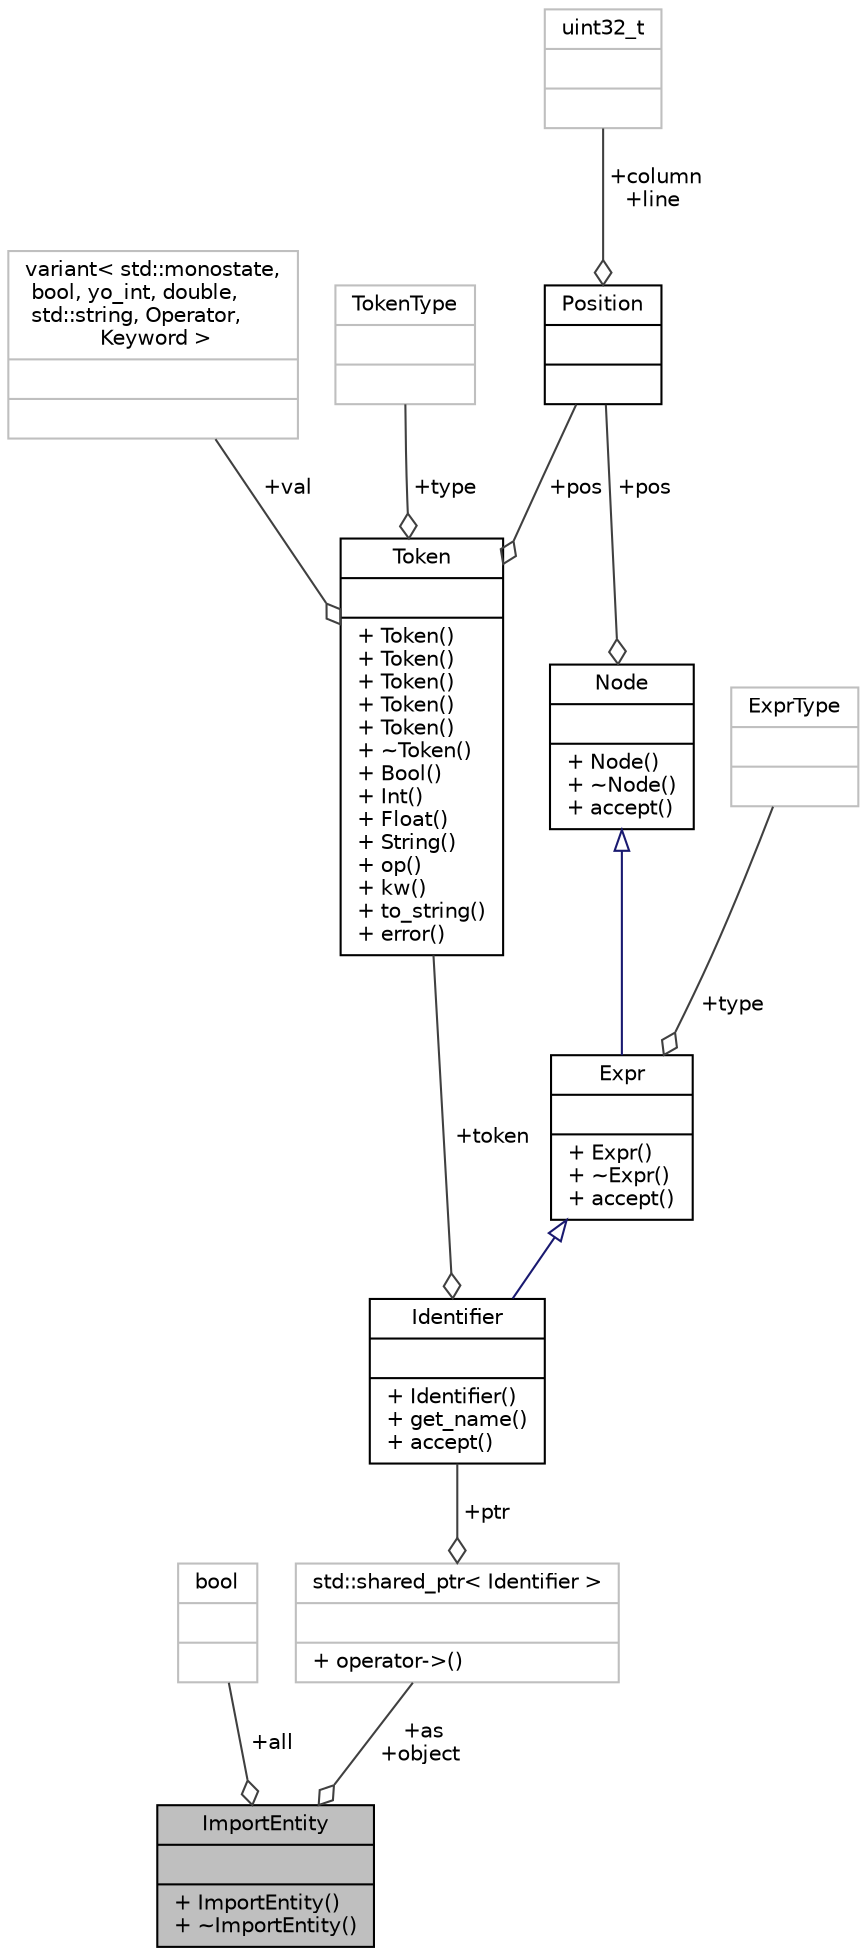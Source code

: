digraph "ImportEntity"
{
 // LATEX_PDF_SIZE
  edge [fontname="Helvetica",fontsize="10",labelfontname="Helvetica",labelfontsize="10"];
  node [fontname="Helvetica",fontsize="10",shape=record];
  Node1 [label="{ImportEntity\n||+ ImportEntity()\l+ ~ImportEntity()\l}",height=0.2,width=0.4,color="black", fillcolor="grey75", style="filled", fontcolor="black",tooltip=" "];
  Node2 -> Node1 [color="grey25",fontsize="10",style="solid",label=" +all" ,arrowhead="odiamond"];
  Node2 [label="{bool\n||}",height=0.2,width=0.4,color="grey75", fillcolor="white", style="filled",tooltip=" "];
  Node3 -> Node1 [color="grey25",fontsize="10",style="solid",label=" +as\n+object" ,arrowhead="odiamond"];
  Node3 [label="{std::shared_ptr\< Identifier \>\n||+ operator-\>()\l}",height=0.2,width=0.4,color="grey75", fillcolor="white", style="filled",tooltip=" "];
  Node4 -> Node3 [color="grey25",fontsize="10",style="solid",label=" +ptr" ,arrowhead="odiamond"];
  Node4 [label="{Identifier\n||+ Identifier()\l+ get_name()\l+ accept()\l}",height=0.2,width=0.4,color="black", fillcolor="white", style="filled",URL="$struct_identifier.html",tooltip=" "];
  Node5 -> Node4 [dir="back",color="midnightblue",fontsize="10",style="solid",arrowtail="onormal"];
  Node5 [label="{Expr\n||+ Expr()\l+ ~Expr()\l+ accept()\l}",height=0.2,width=0.4,color="black", fillcolor="white", style="filled",URL="$struct_expr.html",tooltip=" "];
  Node6 -> Node5 [dir="back",color="midnightblue",fontsize="10",style="solid",arrowtail="onormal"];
  Node6 [label="{Node\n||+ Node()\l+ ~Node()\l+ accept()\l}",height=0.2,width=0.4,color="black", fillcolor="white", style="filled",URL="$struct_node.html",tooltip=" "];
  Node7 -> Node6 [color="grey25",fontsize="10",style="solid",label=" +pos" ,arrowhead="odiamond"];
  Node7 [label="{Position\n||}",height=0.2,width=0.4,color="black", fillcolor="white", style="filled",URL="$struct_position.html",tooltip=" "];
  Node8 -> Node7 [color="grey25",fontsize="10",style="solid",label=" +column\n+line" ,arrowhead="odiamond"];
  Node8 [label="{uint32_t\n||}",height=0.2,width=0.4,color="grey75", fillcolor="white", style="filled",tooltip=" "];
  Node9 -> Node5 [color="grey25",fontsize="10",style="solid",label=" +type" ,arrowhead="odiamond"];
  Node9 [label="{ExprType\n||}",height=0.2,width=0.4,color="grey75", fillcolor="white", style="filled",tooltip=" "];
  Node10 -> Node4 [color="grey25",fontsize="10",style="solid",label=" +token" ,arrowhead="odiamond"];
  Node10 [label="{Token\n||+ Token()\l+ Token()\l+ Token()\l+ Token()\l+ Token()\l+ ~Token()\l+ Bool()\l+ Int()\l+ Float()\l+ String()\l+ op()\l+ kw()\l+ to_string()\l+ error()\l}",height=0.2,width=0.4,color="black", fillcolor="white", style="filled",URL="$struct_token.html",tooltip=" "];
  Node11 -> Node10 [color="grey25",fontsize="10",style="solid",label=" +val" ,arrowhead="odiamond"];
  Node11 [label="{variant\< std::monostate,\l bool, yo_int, double,\l std::string, Operator,\l Keyword \>\n||}",height=0.2,width=0.4,color="grey75", fillcolor="white", style="filled",tooltip=" "];
  Node7 -> Node10 [color="grey25",fontsize="10",style="solid",label=" +pos" ,arrowhead="odiamond"];
  Node12 -> Node10 [color="grey25",fontsize="10",style="solid",label=" +type" ,arrowhead="odiamond"];
  Node12 [label="{TokenType\n||}",height=0.2,width=0.4,color="grey75", fillcolor="white", style="filled",tooltip=" "];
}

